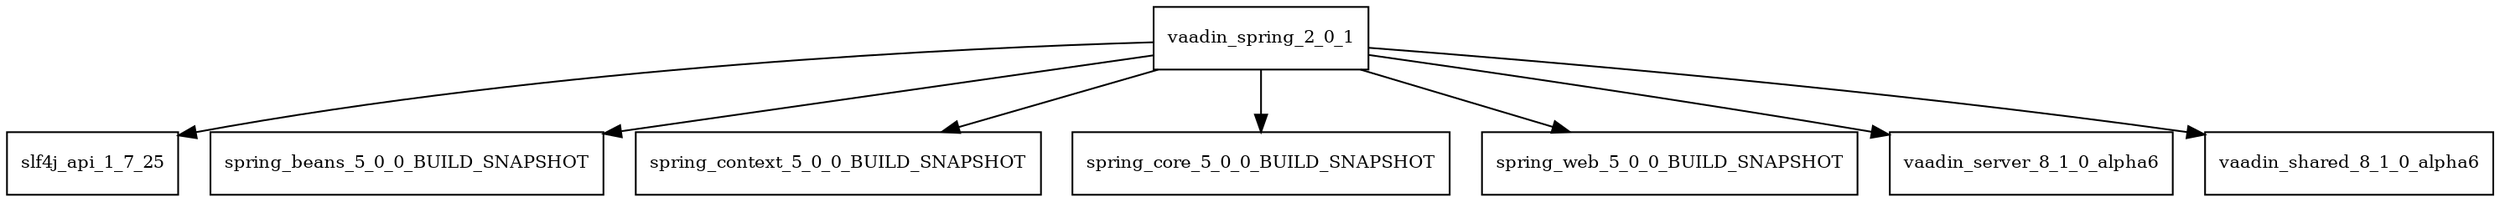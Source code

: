 digraph vaadin_spring_2_0_1_dependencies {
  node [shape = box, fontsize=10.0];
  vaadin_spring_2_0_1 -> slf4j_api_1_7_25;
  vaadin_spring_2_0_1 -> spring_beans_5_0_0_BUILD_SNAPSHOT;
  vaadin_spring_2_0_1 -> spring_context_5_0_0_BUILD_SNAPSHOT;
  vaadin_spring_2_0_1 -> spring_core_5_0_0_BUILD_SNAPSHOT;
  vaadin_spring_2_0_1 -> spring_web_5_0_0_BUILD_SNAPSHOT;
  vaadin_spring_2_0_1 -> vaadin_server_8_1_0_alpha6;
  vaadin_spring_2_0_1 -> vaadin_shared_8_1_0_alpha6;
}
